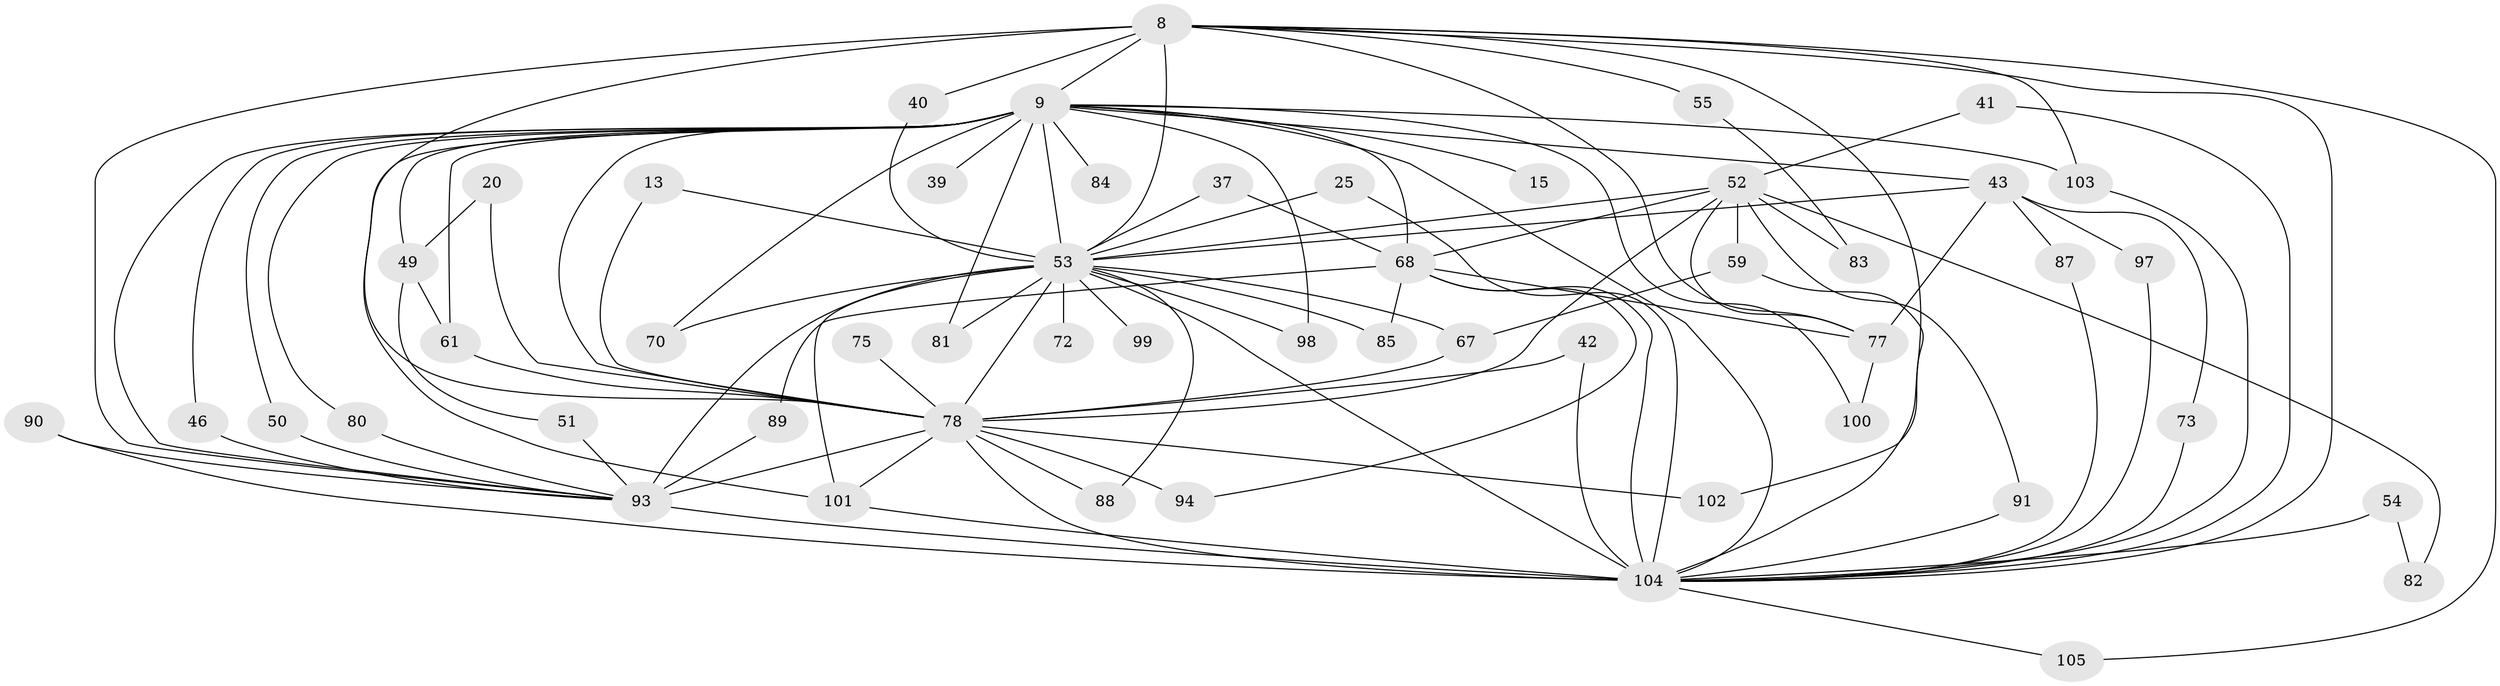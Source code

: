 // original degree distribution, {20: 0.01904761904761905, 15: 0.009523809523809525, 19: 0.009523809523809525, 21: 0.009523809523809525, 16: 0.009523809523809525, 24: 0.009523809523809525, 14: 0.009523809523809525, 27: 0.009523809523809525, 22: 0.009523809523809525, 5: 0.05714285714285714, 4: 0.06666666666666667, 2: 0.5047619047619047, 6: 0.01904761904761905, 8: 0.009523809523809525, 3: 0.22857142857142856, 7: 0.009523809523809525, 9: 0.009523809523809525}
// Generated by graph-tools (version 1.1) at 2025/45/03/09/25 04:45:35]
// undirected, 52 vertices, 106 edges
graph export_dot {
graph [start="1"]
  node [color=gray90,style=filled];
  8 [super="+2"];
  9 [super="+5"];
  13;
  15;
  20;
  25;
  37;
  39 [super="+32"];
  40;
  41;
  42;
  43 [super="+38"];
  46;
  49;
  50;
  51;
  52 [super="+17+14+18"];
  53 [super="+31+33+10"];
  54;
  55;
  59 [super="+35"];
  61 [super="+56"];
  67 [super="+66"];
  68 [super="+30+27"];
  70 [super="+44"];
  72;
  73;
  75 [super="+64"];
  77 [super="+74"];
  78 [super="+62+6"];
  80;
  81;
  82;
  83;
  84;
  85;
  87;
  88 [super="+57"];
  89;
  90;
  91 [super="+36"];
  93 [super="+65+34+19+79+76+63"];
  94;
  97;
  98;
  99 [super="+71"];
  100;
  101 [super="+95+92"];
  102;
  103 [super="+28+96"];
  104 [super="+11+4"];
  105;
  8 -- 9 [weight=4];
  8 -- 40;
  8 -- 55 [weight=2];
  8 -- 102;
  8 -- 105;
  8 -- 104 [weight=4];
  8 -- 103;
  8 -- 53 [weight=5];
  8 -- 78 [weight=4];
  8 -- 77;
  8 -- 93 [weight=3];
  9 -- 39 [weight=3];
  9 -- 46;
  9 -- 49;
  9 -- 50;
  9 -- 53 [weight=5];
  9 -- 80;
  9 -- 81;
  9 -- 84 [weight=2];
  9 -- 98;
  9 -- 68 [weight=4];
  9 -- 70;
  9 -- 15;
  9 -- 100;
  9 -- 104 [weight=4];
  9 -- 43;
  9 -- 103 [weight=2];
  9 -- 78 [weight=5];
  9 -- 101;
  9 -- 93 [weight=2];
  9 -- 61;
  13 -- 53;
  13 -- 78;
  20 -- 49;
  20 -- 78 [weight=2];
  25 -- 104;
  25 -- 53;
  37 -- 68;
  37 -- 53;
  40 -- 53;
  41 -- 104;
  41 -- 52;
  42 -- 104;
  42 -- 78;
  43 -- 73;
  43 -- 97;
  43 -- 87;
  43 -- 53 [weight=2];
  43 -- 77;
  46 -- 93;
  49 -- 51;
  49 -- 61;
  50 -- 93;
  51 -- 93;
  52 -- 82;
  52 -- 91;
  52 -- 83;
  52 -- 59 [weight=2];
  52 -- 77;
  52 -- 68;
  52 -- 53;
  52 -- 78 [weight=2];
  53 -- 99 [weight=3];
  53 -- 104 [weight=6];
  53 -- 70 [weight=2];
  53 -- 72 [weight=2];
  53 -- 81;
  53 -- 85;
  53 -- 88 [weight=2];
  53 -- 98;
  53 -- 78 [weight=4];
  53 -- 67;
  53 -- 101 [weight=3];
  53 -- 93 [weight=6];
  54 -- 82;
  54 -- 104 [weight=2];
  55 -- 83;
  59 -- 104;
  59 -- 67;
  61 -- 78;
  67 -- 78;
  68 -- 104 [weight=2];
  68 -- 85;
  68 -- 89;
  68 -- 94;
  68 -- 77;
  73 -- 104;
  75 -- 78 [weight=3];
  77 -- 100;
  78 -- 104 [weight=7];
  78 -- 88;
  78 -- 94;
  78 -- 102;
  78 -- 101;
  78 -- 93;
  80 -- 93;
  87 -- 104;
  89 -- 93;
  90 -- 104;
  90 -- 93;
  91 -- 104 [weight=2];
  93 -- 104 [weight=2];
  97 -- 104;
  101 -- 104;
  103 -- 104 [weight=2];
  104 -- 105;
}
